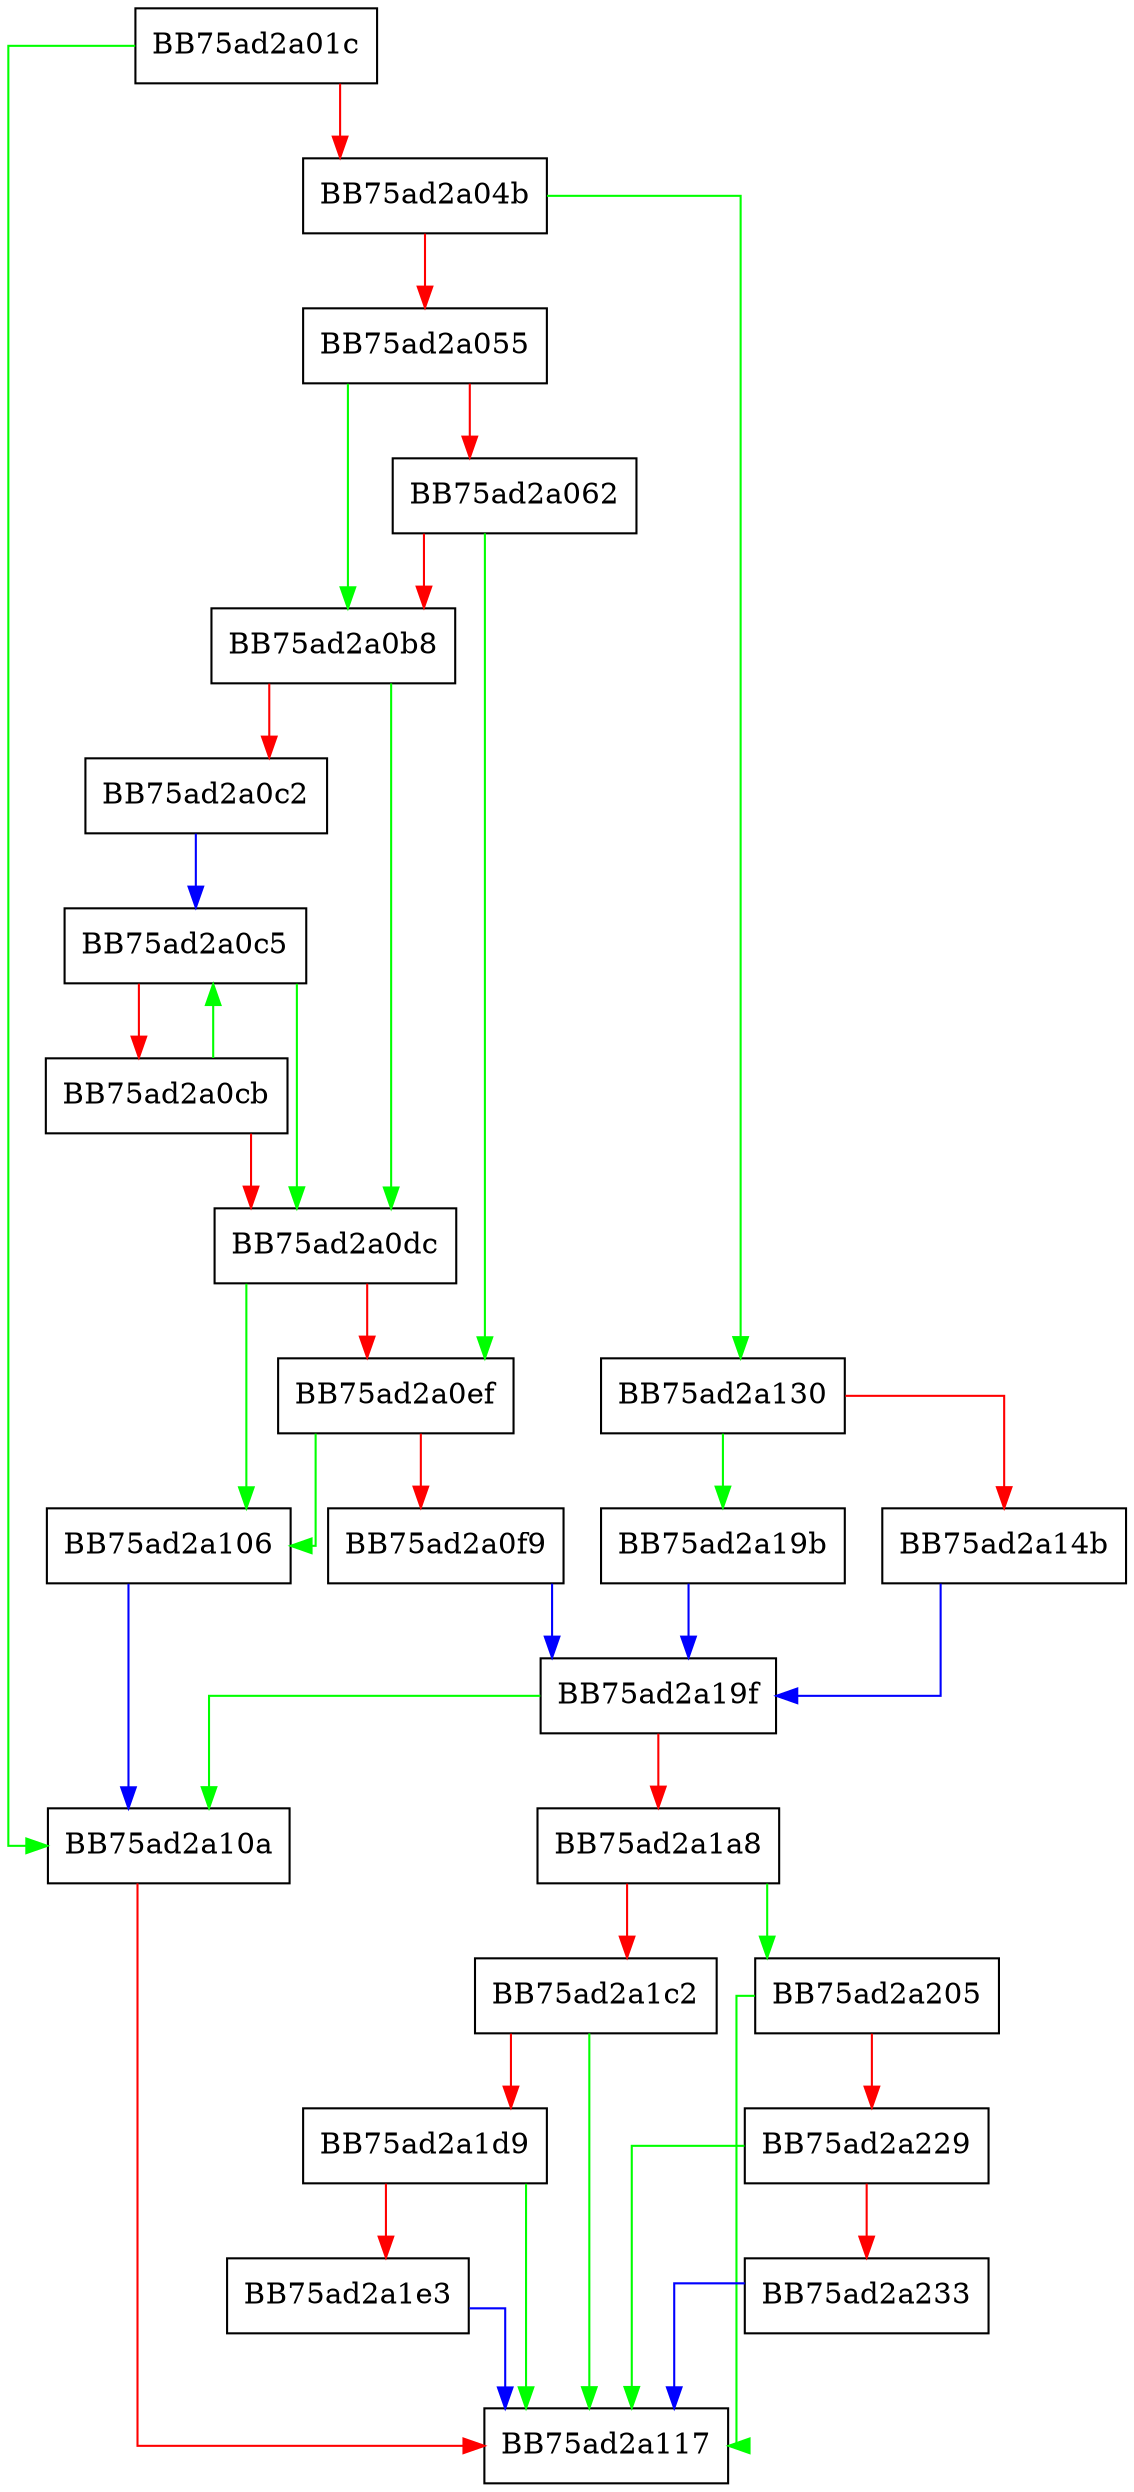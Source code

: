 digraph format_conditional {
  node [shape="box"];
  graph [splines=ortho];
  BB75ad2a01c -> BB75ad2a10a [color="green"];
  BB75ad2a01c -> BB75ad2a04b [color="red"];
  BB75ad2a04b -> BB75ad2a130 [color="green"];
  BB75ad2a04b -> BB75ad2a055 [color="red"];
  BB75ad2a055 -> BB75ad2a0b8 [color="green"];
  BB75ad2a055 -> BB75ad2a062 [color="red"];
  BB75ad2a062 -> BB75ad2a0ef [color="green"];
  BB75ad2a062 -> BB75ad2a0b8 [color="red"];
  BB75ad2a0b8 -> BB75ad2a0dc [color="green"];
  BB75ad2a0b8 -> BB75ad2a0c2 [color="red"];
  BB75ad2a0c2 -> BB75ad2a0c5 [color="blue"];
  BB75ad2a0c5 -> BB75ad2a0dc [color="green"];
  BB75ad2a0c5 -> BB75ad2a0cb [color="red"];
  BB75ad2a0cb -> BB75ad2a0c5 [color="green"];
  BB75ad2a0cb -> BB75ad2a0dc [color="red"];
  BB75ad2a0dc -> BB75ad2a106 [color="green"];
  BB75ad2a0dc -> BB75ad2a0ef [color="red"];
  BB75ad2a0ef -> BB75ad2a106 [color="green"];
  BB75ad2a0ef -> BB75ad2a0f9 [color="red"];
  BB75ad2a0f9 -> BB75ad2a19f [color="blue"];
  BB75ad2a106 -> BB75ad2a10a [color="blue"];
  BB75ad2a10a -> BB75ad2a117 [color="red"];
  BB75ad2a130 -> BB75ad2a19b [color="green"];
  BB75ad2a130 -> BB75ad2a14b [color="red"];
  BB75ad2a14b -> BB75ad2a19f [color="blue"];
  BB75ad2a19b -> BB75ad2a19f [color="blue"];
  BB75ad2a19f -> BB75ad2a10a [color="green"];
  BB75ad2a19f -> BB75ad2a1a8 [color="red"];
  BB75ad2a1a8 -> BB75ad2a205 [color="green"];
  BB75ad2a1a8 -> BB75ad2a1c2 [color="red"];
  BB75ad2a1c2 -> BB75ad2a117 [color="green"];
  BB75ad2a1c2 -> BB75ad2a1d9 [color="red"];
  BB75ad2a1d9 -> BB75ad2a117 [color="green"];
  BB75ad2a1d9 -> BB75ad2a1e3 [color="red"];
  BB75ad2a1e3 -> BB75ad2a117 [color="blue"];
  BB75ad2a205 -> BB75ad2a117 [color="green"];
  BB75ad2a205 -> BB75ad2a229 [color="red"];
  BB75ad2a229 -> BB75ad2a117 [color="green"];
  BB75ad2a229 -> BB75ad2a233 [color="red"];
  BB75ad2a233 -> BB75ad2a117 [color="blue"];
}